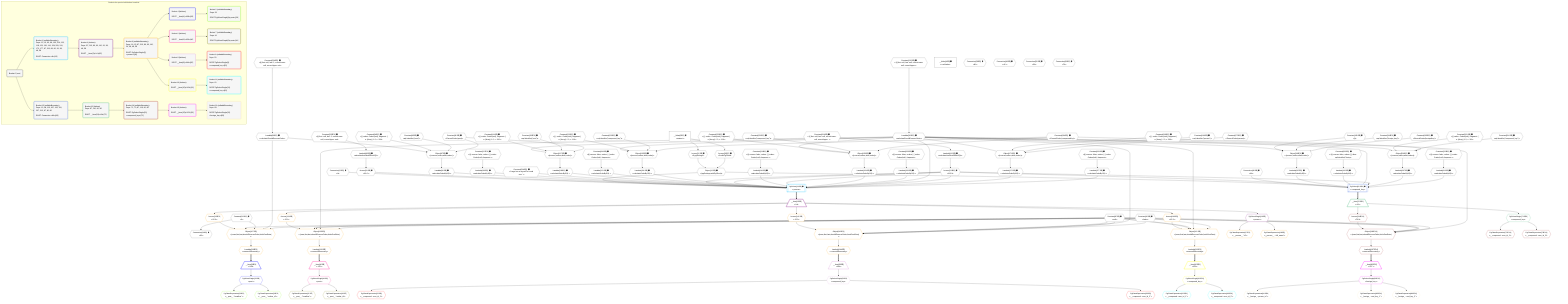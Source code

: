%%{init: {'themeVariables': { 'fontSize': '12px'}}}%%
graph TD
    classDef path fill:#eee,stroke:#000,color:#000
    classDef plan fill:#fff,stroke-width:1px,color:#000
    classDef itemplan fill:#fff,stroke-width:2px,color:#000
    classDef unbatchedplan fill:#dff,stroke-width:1px,color:#000
    classDef sideeffectplan fill:#fcc,stroke-width:2px,color:#000
    classDef bucket fill:#f6f6f6,color:#000,stroke-width:2px,text-align:left


    %% plan dependencies
    Object97{{"Object[97∈0] ➊<br />ᐸ{reverse,orders,alias,codec}ᐳ"}}:::plan
    Lambda89{{"Lambda[89∈0] ➊<br />ᐸcalculateShouldReverseOrderᐳ"}}:::plan
    Constant94{{"Constant[94∈0] ➊<br />ᐸ[ { codec: Codec(int4), fragment: { n: [Array], f: 0, c: 266ᐳ"}}:::plan
    Constant95{{"Constant[95∈0] ➊<br />ᐸsql.identifier(”post”)ᐳ"}}:::plan
    Constant96{{"Constant[96∈0] ➊<br />ᐸRecordCodec(post)ᐳ"}}:::plan
    Lambda89 & Constant94 & Constant95 & Constant96 --> Object97
    Object117{{"Object[117∈0] ➊<br />ᐸ{reverse,orders,alias,codec}ᐳ"}}:::plan
    Lambda110{{"Lambda[110∈0] ➊<br />ᐸcalculateShouldReverseOrderᐳ"}}:::plan
    Constant114{{"Constant[114∈0] ➊<br />ᐸ[ { codec: Codec(int4), fragment: { n: [Array], f: 0, c: 266ᐳ"}}:::plan
    Constant115{{"Constant[115∈0] ➊<br />ᐸsql.identifier(”post”)ᐳ"}}:::plan
    Lambda110 & Constant114 & Constant115 & Constant96 --> Object117
    Object135{{"Object[135∈0] ➊<br />ᐸ{reverse,orders,alias,codec}ᐳ"}}:::plan
    Constant132{{"Constant[132∈0] ➊<br />ᐸ[ { codec: Codec(int4), fragment: { n: [Array], f: 0, c: 116ᐳ"}}:::plan
    Constant133{{"Constant[133∈0] ➊<br />ᐸsql.identifier(”compound_key”)ᐳ"}}:::plan
    Constant134{{"Constant[134∈0] ➊<br />ᐸRecordCodec(compoundKey)ᐳ"}}:::plan
    Lambda110 & Constant132 & Constant133 & Constant134 --> Object135
    Object153{{"Object[153∈0] ➊<br />ᐸ{reverse,orders,alias,codec}ᐳ"}}:::plan
    Constant150{{"Constant[150∈0] ➊<br />ᐸ[ { codec: Codec(int4), fragment: { n: [Array], f: 0, c: 116ᐳ"}}:::plan
    Constant151{{"Constant[151∈0] ➊<br />ᐸsql.identifier(”compound_key”)ᐳ"}}:::plan
    Lambda110 & Constant150 & Constant151 & Constant134 --> Object153
    Object171{{"Object[171∈0] ➊<br />ᐸ{reverse,orders,alias,codec}ᐳ"}}:::plan
    Constant168{{"Constant[168∈0] ➊<br />ᐸ[ { codec: Codec(int4), fragment: { n: [Array], f: 0, c: 266ᐳ"}}:::plan
    Constant169{{"Constant[169∈0] ➊<br />ᐸsql.identifier(”person”)ᐳ"}}:::plan
    Constant170{{"Constant[170∈0] ➊<br />ᐸRecordCodec(person)ᐳ"}}:::plan
    Lambda110 & Constant168 & Constant169 & Constant170 --> Object171
    Object186{{"Object[186∈0] ➊<br />ᐸ{reverse,orders,alias,codec}ᐳ"}}:::plan
    Constant183{{"Constant[183∈0] ➊<br />ᐸ[]ᐳ"}}:::plan
    Constant184{{"Constant[184∈0] ➊<br />ᐸsql.identifier(”foreign_key”)ᐳ"}}:::plan
    Constant185{{"Constant[185∈0] ➊<br />ᐸRecordCodec(foreignKey)ᐳ"}}:::plan
    Lambda110 & Constant183 & Constant184 & Constant185 --> Object186
    Object206{{"Object[206∈0] ➊<br />ᐸ{reverse,orders,alias,codec}ᐳ"}}:::plan
    Constant203{{"Constant[203∈0] ➊<br />ᐸ[ { codec: Codec(int4), fragment: { n: [Array], f: 0, c: 116ᐳ"}}:::plan
    Constant204{{"Constant[204∈0] ➊<br />ᐸsql.identifier(”compound_key”)ᐳ"}}:::plan
    Lambda110 & Constant203 & Constant204 & Constant134 --> Object206
    Object12{{"Object[12∈0] ➊<br />ᐸ{pgSettings,withPgClient}ᐳ"}}:::plan
    Access10{{"Access[10∈0] ➊<br />ᐸ2.pgSettingsᐳ"}}:::plan
    Access11{{"Access[11∈0] ➊<br />ᐸ2.withPgClientᐳ"}}:::plan
    Access10 & Access11 --> Object12
    __Value2["__Value[2∈0] ➊<br />ᐸcontextᐳ"]:::plan
    __Value2 --> Access10
    __Value2 --> Access11
    Connection26{{"Connection[26∈0] ➊<br />ᐸ22ᐳ"}}:::plan
    Constant213{{"Constant[213∈0] ➊<br />ᐸ2ᐳ"}}:::plan
    Constant213 --> Connection26
    Constant224{{"Constant[224∈0] ➊<br />ᐸ§{ first: null, last: 2, cursorLower: null, cursorUpper: nulᐳ"}}:::plan
    Constant224 --> Lambda89
    Lambda92{{"Lambda[92∈0] ➊<br />ᐸcalculateLimitAndOffsetSQLᐳ"}}:::plan
    Constant225{{"Constant[225∈0] ➊<br />ᐸ§{ first: null, last: 2, cursorLower: null, cursorUpper: nulᐳ"}}:::plan
    Constant225 --> Lambda92
    Access93{{"Access[93∈0] ➊<br />ᐸ92.0ᐳ"}}:::plan
    Lambda92 --> Access93
    Lambda98{{"Lambda[98∈0] ➊<br />ᐸcalculateOrderBySQLᐳ"}}:::plan
    Object97 --> Lambda98
    Lambda103{{"Lambda[103∈0] ➊<br />ᐸcalculateOrderBySQLᐳ"}}:::plan
    Constant217{{"Constant[217∈0] ➊<br />ᐸ§{ reverse: false, orders: [ { codec: Codec(int4), fragment:ᐳ"}}:::plan
    Constant217 --> Lambda103
    Constant215{{"Constant[215∈0] ➊<br />ᐸ§{ first: null, last: null, cursorLower: null, cursorUpper: ᐳ"}}:::plan
    Constant215 --> Lambda110
    Lambda112{{"Lambda[112∈0] ➊<br />ᐸcalculateLimitAndOffsetSQLᐳ"}}:::plan
    Constant216{{"Constant[216∈0] ➊<br />ᐸ§{ first: null, last: null, cursorLower: null, cursorUpper: ᐳ"}}:::plan
    Constant216 --> Lambda112
    Access113{{"Access[113∈0] ➊<br />ᐸ112.0ᐳ"}}:::plan
    Lambda112 --> Access113
    Lambda118{{"Lambda[118∈0] ➊<br />ᐸcalculateOrderBySQLᐳ"}}:::plan
    Object117 --> Lambda118
    Lambda123{{"Lambda[123∈0] ➊<br />ᐸcalculateOrderBySQLᐳ"}}:::plan
    Constant218{{"Constant[218∈0] ➊<br />ᐸ§{ reverse: false, orders: [ { codec: Codec(int4), fragment:ᐳ"}}:::plan
    Constant218 --> Lambda123
    Lambda136{{"Lambda[136∈0] ➊<br />ᐸcalculateOrderBySQLᐳ"}}:::plan
    Object135 --> Lambda136
    Lambda141{{"Lambda[141∈0] ➊<br />ᐸcalculateOrderBySQLᐳ"}}:::plan
    Constant219{{"Constant[219∈0] ➊<br />ᐸ§{ reverse: false, orders: [ { codec: Codec(int4), fragment:ᐳ"}}:::plan
    Constant219 --> Lambda141
    Lambda154{{"Lambda[154∈0] ➊<br />ᐸcalculateOrderBySQLᐳ"}}:::plan
    Object153 --> Lambda154
    Lambda159{{"Lambda[159∈0] ➊<br />ᐸcalculateOrderBySQLᐳ"}}:::plan
    Constant220{{"Constant[220∈0] ➊<br />ᐸ§{ reverse: false, orders: [ { codec: Codec(int4), fragment:ᐳ"}}:::plan
    Constant220 --> Lambda159
    Lambda172{{"Lambda[172∈0] ➊<br />ᐸcalculateOrderBySQLᐳ"}}:::plan
    Object171 --> Lambda172
    Lambda177{{"Lambda[177∈0] ➊<br />ᐸcalculateOrderBySQLᐳ"}}:::plan
    Constant221{{"Constant[221∈0] ➊<br />ᐸ§{ reverse: false, orders: [ { codec: Codec(int4), fragment:ᐳ"}}:::plan
    Constant221 --> Lambda177
    Lambda187{{"Lambda[187∈0] ➊<br />ᐸcalculateOrderBySQLᐳ"}}:::plan
    Object186 --> Lambda187
    Lambda192{{"Lambda[192∈0] ➊<br />ᐸcalculateOrderBySQLᐳ"}}:::plan
    Constant222{{"Constant[222∈0] ➊<br />ᐸ§{ reverse: false, orders: [], alias: sql.identifier(”foreigᐳ"}}:::plan
    Constant222 --> Lambda192
    Lambda207{{"Lambda[207∈0] ➊<br />ᐸcalculateOrderBySQLᐳ"}}:::plan
    Object206 --> Lambda207
    Lambda212{{"Lambda[212∈0] ➊<br />ᐸcalculateOrderBySQLᐳ"}}:::plan
    Constant223{{"Constant[223∈0] ➊<br />ᐸ§{ reverse: false, orders: [ { codec: Codec(int4), fragment:ᐳ"}}:::plan
    Constant223 --> Lambda212
    __Value4["__Value[4∈0] ➊<br />ᐸrootValueᐳ"]:::plan
    Connection13{{"Connection[13∈0] ➊<br />ᐸ9ᐳ"}}:::plan
    Connection38{{"Connection[38∈0] ➊<br />ᐸ36ᐳ"}}:::plan
    Connection48{{"Connection[48∈0] ➊<br />ᐸ46ᐳ"}}:::plan
    Connection58{{"Connection[58∈0] ➊<br />ᐸ56ᐳ"}}:::plan
    Connection68{{"Connection[68∈0] ➊<br />ᐸ66ᐳ"}}:::plan
    Connection80{{"Connection[80∈0] ➊<br />ᐸ76ᐳ"}}:::plan
    Constant87{{"Constant[87∈0] ➊<br />ᐸnullᐳ"}}:::plan
    Constant90{{"Constant[90∈0] ➊<br />ᐸfalseᐳ"}}:::plan
    Constant214{{"Constant[214∈0] ➊<br />ᐸ'Large bet on myself in round one.'ᐳ"}}:::plan
    PgSelect14[["PgSelect[14∈1] ➊<br />ᐸpersonᐳ"]]:::plan
    Object12 & Connection13 & Access93 & Lambda98 & Lambda103 & Constant214 & Access113 & Lambda118 & Lambda123 & Access113 & Lambda136 & Lambda141 & Access113 & Lambda154 & Lambda159 & Lambda110 & Access113 & Lambda172 & Lambda177 --> PgSelect14
    __Item15[/"__Item[15∈2]<br />ᐸ14ᐳ"\]:::itemplan
    PgSelect14 ==> __Item15
    PgSelectSingle16{{"PgSelectSingle[16∈2]<br />ᐸpersonᐳ"}}:::plan
    __Item15 --> PgSelectSingle16
    Object107{{"Object[107∈3]<br />ᐸ{rows,first,last,shouldReverseOrder,fetchOneExtra}ᐳ"}}:::plan
    Access105{{"Access[105∈3]<br />ᐸ15.0ᐳ"}}:::plan
    Access105 & Constant87 & Constant213 & Lambda89 & Constant90 --> Object107
    Object125{{"Object[125∈3]<br />ᐸ{rows,first,last,shouldReverseOrder,fetchOneExtra}ᐳ"}}:::plan
    Access124{{"Access[124∈3]<br />ᐸ15.1ᐳ"}}:::plan
    Access124 & Constant87 & Constant87 & Lambda110 & Constant90 --> Object125
    Object143{{"Object[143∈3]<br />ᐸ{rows,first,last,shouldReverseOrder,fetchOneExtra}ᐳ"}}:::plan
    Access142{{"Access[142∈3]<br />ᐸ15.2ᐳ"}}:::plan
    Access142 & Constant87 & Constant87 & Lambda110 & Constant90 --> Object143
    Object161{{"Object[161∈3]<br />ᐸ{rows,first,last,shouldReverseOrder,fetchOneExtra}ᐳ"}}:::plan
    Access160{{"Access[160∈3]<br />ᐸ15.3ᐳ"}}:::plan
    Access160 & Constant87 & Constant87 & Lambda110 & Constant90 --> Object161
    PgClassExpression17{{"PgClassExpression[17∈3]<br />ᐸ__person__.”id”ᐳ"}}:::plan
    PgSelectSingle16 --> PgClassExpression17
    PgClassExpression18{{"PgClassExpression[18∈3]<br />ᐸ__person__...full_name”ᐳ"}}:::plan
    PgSelectSingle16 --> PgClassExpression18
    __Item15 --> Access105
    Lambda108{{"Lambda[108∈3]<br />ᐸreverseIfNecessaryᐳ"}}:::plan
    Object107 --> Lambda108
    __Item15 --> Access124
    Lambda126{{"Lambda[126∈3]<br />ᐸreverseIfNecessaryᐳ"}}:::plan
    Object125 --> Lambda126
    __Item15 --> Access142
    Lambda144{{"Lambda[144∈3]<br />ᐸreverseIfNecessaryᐳ"}}:::plan
    Object143 --> Lambda144
    __Item15 --> Access160
    Lambda162{{"Lambda[162∈3]<br />ᐸreverseIfNecessaryᐳ"}}:::plan
    Object161 --> Lambda162
    __Item28[/"__Item[28∈4]<br />ᐸ108ᐳ"\]:::itemplan
    Lambda108 ==> __Item28
    PgSelectSingle29{{"PgSelectSingle[29∈4]<br />ᐸpostᐳ"}}:::plan
    __Item28 --> PgSelectSingle29
    PgClassExpression30{{"PgClassExpression[30∈5]<br />ᐸ__post__.”headline”ᐳ"}}:::plan
    PgSelectSingle29 --> PgClassExpression30
    PgClassExpression31{{"PgClassExpression[31∈5]<br />ᐸ__post__.”author_id”ᐳ"}}:::plan
    PgSelectSingle29 --> PgClassExpression31
    __Item40[/"__Item[40∈6]<br />ᐸ126ᐳ"\]:::itemplan
    Lambda126 ==> __Item40
    PgSelectSingle41{{"PgSelectSingle[41∈6]<br />ᐸpostᐳ"}}:::plan
    __Item40 --> PgSelectSingle41
    PgClassExpression42{{"PgClassExpression[42∈7]<br />ᐸ__post__.”headline”ᐳ"}}:::plan
    PgSelectSingle41 --> PgClassExpression42
    PgClassExpression43{{"PgClassExpression[43∈7]<br />ᐸ__post__.”author_id”ᐳ"}}:::plan
    PgSelectSingle41 --> PgClassExpression43
    __Item50[/"__Item[50∈8]<br />ᐸ144ᐳ"\]:::itemplan
    Lambda144 ==> __Item50
    PgSelectSingle51{{"PgSelectSingle[51∈8]<br />ᐸcompound_keyᐳ"}}:::plan
    __Item50 --> PgSelectSingle51
    PgClassExpression52{{"PgClassExpression[52∈9]<br />ᐸ__compound...rson_id_1”ᐳ"}}:::plan
    PgSelectSingle51 --> PgClassExpression52
    PgClassExpression53{{"PgClassExpression[53∈9]<br />ᐸ__compound...rson_id_2”ᐳ"}}:::plan
    PgSelectSingle51 --> PgClassExpression53
    __Item60[/"__Item[60∈10]<br />ᐸ162ᐳ"\]:::itemplan
    Lambda162 ==> __Item60
    PgSelectSingle61{{"PgSelectSingle[61∈10]<br />ᐸcompound_keyᐳ"}}:::plan
    __Item60 --> PgSelectSingle61
    PgClassExpression62{{"PgClassExpression[62∈11]<br />ᐸ__compound...rson_id_1”ᐳ"}}:::plan
    PgSelectSingle61 --> PgClassExpression62
    PgClassExpression63{{"PgClassExpression[63∈11]<br />ᐸ__compound...rson_id_2”ᐳ"}}:::plan
    PgSelectSingle61 --> PgClassExpression63
    PgSelect69[["PgSelect[69∈12] ➊<br />ᐸcompound_keyᐳ"]]:::plan
    Object12 & Connection68 & Access113 & Lambda187 & Lambda192 & Lambda110 & Access113 & Lambda207 & Lambda212 --> PgSelect69
    __Item70[/"__Item[70∈13]<br />ᐸ69ᐳ"\]:::itemplan
    PgSelect69 ==> __Item70
    PgSelectSingle71{{"PgSelectSingle[71∈13]<br />ᐸcompound_keyᐳ"}}:::plan
    __Item70 --> PgSelectSingle71
    Object196{{"Object[196∈14]<br />ᐸ{rows,first,last,shouldReverseOrder,fetchOneExtra}ᐳ"}}:::plan
    Access194{{"Access[194∈14]<br />ᐸ70.0ᐳ"}}:::plan
    Access194 & Constant87 & Constant87 & Lambda110 & Constant90 --> Object196
    PgClassExpression72{{"PgClassExpression[72∈14]<br />ᐸ__compound...rson_id_1”ᐳ"}}:::plan
    PgSelectSingle71 --> PgClassExpression72
    PgClassExpression73{{"PgClassExpression[73∈14]<br />ᐸ__compound...rson_id_2”ᐳ"}}:::plan
    PgSelectSingle71 --> PgClassExpression73
    __Item70 --> Access194
    Lambda197{{"Lambda[197∈14]<br />ᐸreverseIfNecessaryᐳ"}}:::plan
    Object196 --> Lambda197
    __Item82[/"__Item[82∈15]<br />ᐸ197ᐳ"\]:::itemplan
    Lambda197 ==> __Item82
    PgSelectSingle83{{"PgSelectSingle[83∈15]<br />ᐸforeign_keyᐳ"}}:::plan
    __Item82 --> PgSelectSingle83
    PgClassExpression84{{"PgClassExpression[84∈16]<br />ᐸ__foreign_...person_id”ᐳ"}}:::plan
    PgSelectSingle83 --> PgClassExpression84
    PgClassExpression85{{"PgClassExpression[85∈16]<br />ᐸ__foreign_...und_key_1”ᐳ"}}:::plan
    PgSelectSingle83 --> PgClassExpression85
    PgClassExpression86{{"PgClassExpression[86∈16]<br />ᐸ__foreign_...und_key_2”ᐳ"}}:::plan
    PgSelectSingle83 --> PgClassExpression86

    %% define steps

    subgraph "Buckets for queries/v4/relation-head-tail"
    Bucket0("Bucket 0 (root)"):::bucket
    classDef bucket0 stroke:#696969
    class Bucket0,__Value2,__Value4,Access10,Access11,Object12,Connection13,Connection26,Connection38,Connection48,Connection58,Connection68,Connection80,Constant87,Lambda89,Constant90,Lambda92,Access93,Constant94,Constant95,Constant96,Object97,Lambda98,Lambda103,Lambda110,Lambda112,Access113,Constant114,Constant115,Object117,Lambda118,Lambda123,Constant132,Constant133,Constant134,Object135,Lambda136,Lambda141,Constant150,Constant151,Object153,Lambda154,Lambda159,Constant168,Constant169,Constant170,Object171,Lambda172,Lambda177,Constant183,Constant184,Constant185,Object186,Lambda187,Lambda192,Constant203,Constant204,Object206,Lambda207,Lambda212,Constant213,Constant214,Constant215,Constant216,Constant217,Constant218,Constant219,Constant220,Constant221,Constant222,Constant223,Constant224,Constant225 bucket0
    Bucket1("Bucket 1 (nullableBoundary)<br />Deps: 12, 13, 93, 98, 103, 214, 113, 118, 123, 136, 141, 154, 159, 110, 172, 177, 87, 213, 89, 90, 26, 38, 48, 58<br /><br />ROOT Connectionᐸ9ᐳ[13]"):::bucket
    classDef bucket1 stroke:#00bfff
    class Bucket1,PgSelect14 bucket1
    Bucket2("Bucket 2 (listItem)<br />Deps: 87, 213, 89, 90, 110, 26, 38, 48, 58<br /><br />ROOT __Item{2}ᐸ14ᐳ[15]"):::bucket
    classDef bucket2 stroke:#7f007f
    class Bucket2,__Item15,PgSelectSingle16 bucket2
    Bucket3("Bucket 3 (nullableBoundary)<br />Deps: 16, 15, 87, 213, 89, 90, 110, 26, 38, 48, 58<br /><br />ROOT PgSelectSingle{2}ᐸpersonᐳ[16]"):::bucket
    classDef bucket3 stroke:#ffa500
    class Bucket3,PgClassExpression17,PgClassExpression18,Access105,Object107,Lambda108,Access124,Object125,Lambda126,Access142,Object143,Lambda144,Access160,Object161,Lambda162 bucket3
    Bucket4("Bucket 4 (listItem)<br /><br />ROOT __Item{4}ᐸ108ᐳ[28]"):::bucket
    classDef bucket4 stroke:#0000ff
    class Bucket4,__Item28,PgSelectSingle29 bucket4
    Bucket5("Bucket 5 (nullableBoundary)<br />Deps: 29<br /><br />ROOT PgSelectSingle{4}ᐸpostᐳ[29]"):::bucket
    classDef bucket5 stroke:#7fff00
    class Bucket5,PgClassExpression30,PgClassExpression31 bucket5
    Bucket6("Bucket 6 (listItem)<br /><br />ROOT __Item{6}ᐸ126ᐳ[40]"):::bucket
    classDef bucket6 stroke:#ff1493
    class Bucket6,__Item40,PgSelectSingle41 bucket6
    Bucket7("Bucket 7 (nullableBoundary)<br />Deps: 41<br /><br />ROOT PgSelectSingle{6}ᐸpostᐳ[41]"):::bucket
    classDef bucket7 stroke:#808000
    class Bucket7,PgClassExpression42,PgClassExpression43 bucket7
    Bucket8("Bucket 8 (listItem)<br /><br />ROOT __Item{8}ᐸ144ᐳ[50]"):::bucket
    classDef bucket8 stroke:#dda0dd
    class Bucket8,__Item50,PgSelectSingle51 bucket8
    Bucket9("Bucket 9 (nullableBoundary)<br />Deps: 51<br /><br />ROOT PgSelectSingle{8}ᐸcompound_keyᐳ[51]"):::bucket
    classDef bucket9 stroke:#ff0000
    class Bucket9,PgClassExpression52,PgClassExpression53 bucket9
    Bucket10("Bucket 10 (listItem)<br /><br />ROOT __Item{10}ᐸ162ᐳ[60]"):::bucket
    classDef bucket10 stroke:#ffff00
    class Bucket10,__Item60,PgSelectSingle61 bucket10
    Bucket11("Bucket 11 (nullableBoundary)<br />Deps: 61<br /><br />ROOT PgSelectSingle{10}ᐸcompound_keyᐳ[61]"):::bucket
    classDef bucket11 stroke:#00ffff
    class Bucket11,PgClassExpression62,PgClassExpression63 bucket11
    Bucket12("Bucket 12 (nullableBoundary)<br />Deps: 12, 68, 113, 187, 192, 110, 207, 212, 87, 90, 80<br /><br />ROOT Connectionᐸ66ᐳ[68]"):::bucket
    classDef bucket12 stroke:#4169e1
    class Bucket12,PgSelect69 bucket12
    Bucket13("Bucket 13 (listItem)<br />Deps: 87, 110, 90, 80<br /><br />ROOT __Item{13}ᐸ69ᐳ[70]"):::bucket
    classDef bucket13 stroke:#3cb371
    class Bucket13,__Item70,PgSelectSingle71 bucket13
    Bucket14("Bucket 14 (nullableBoundary)<br />Deps: 71, 70, 87, 110, 90, 80<br /><br />ROOT PgSelectSingle{13}ᐸcompound_keyᐳ[71]"):::bucket
    classDef bucket14 stroke:#a52a2a
    class Bucket14,PgClassExpression72,PgClassExpression73,Access194,Object196,Lambda197 bucket14
    Bucket15("Bucket 15 (listItem)<br /><br />ROOT __Item{15}ᐸ197ᐳ[82]"):::bucket
    classDef bucket15 stroke:#ff00ff
    class Bucket15,__Item82,PgSelectSingle83 bucket15
    Bucket16("Bucket 16 (nullableBoundary)<br />Deps: 83<br /><br />ROOT PgSelectSingle{15}ᐸforeign_keyᐳ[83]"):::bucket
    classDef bucket16 stroke:#f5deb3
    class Bucket16,PgClassExpression84,PgClassExpression85,PgClassExpression86 bucket16
    Bucket0 --> Bucket1 & Bucket12
    Bucket1 --> Bucket2
    Bucket2 --> Bucket3
    Bucket3 --> Bucket4 & Bucket6 & Bucket8 & Bucket10
    Bucket4 --> Bucket5
    Bucket6 --> Bucket7
    Bucket8 --> Bucket9
    Bucket10 --> Bucket11
    Bucket12 --> Bucket13
    Bucket13 --> Bucket14
    Bucket14 --> Bucket15
    Bucket15 --> Bucket16
    end